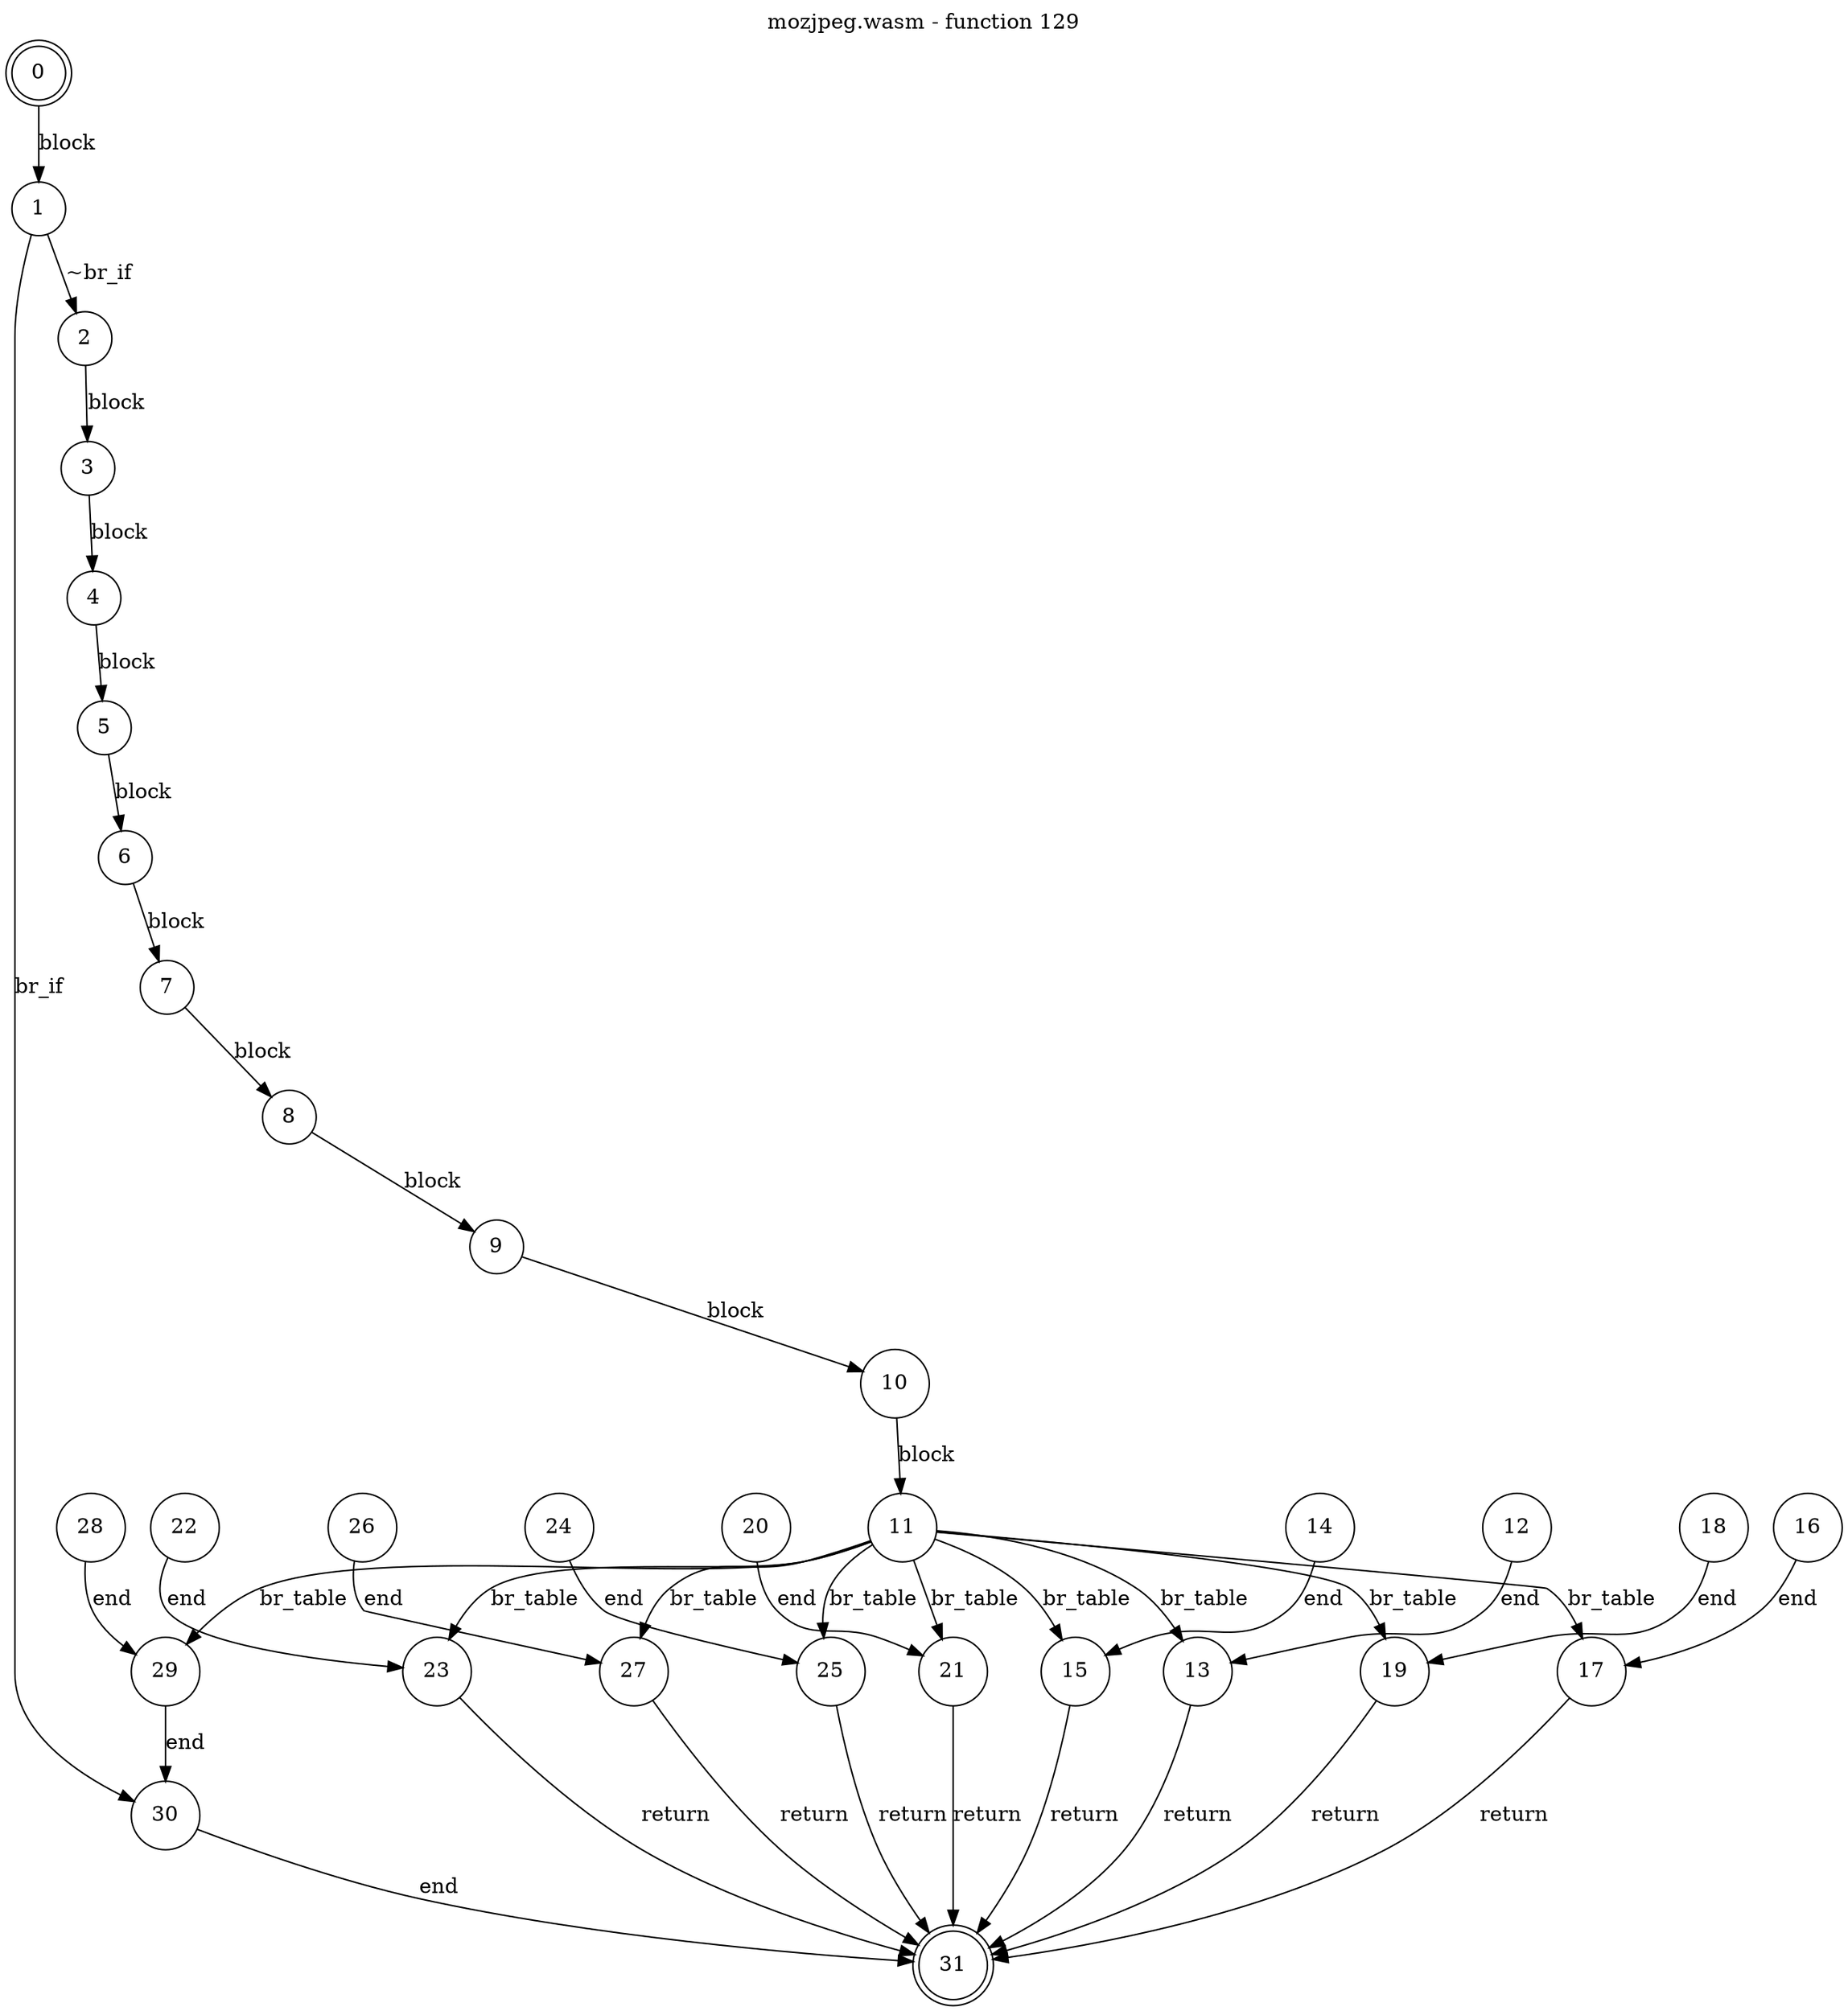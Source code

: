 digraph finite_state_machine {
    label = "mozjpeg.wasm - function 129"
    labelloc =  t
    labelfontsize = 16
    labelfontcolor = black
    labelfontname = "Helvetica"
    node [shape = doublecircle]; 0 31;
    node [shape = circle];
    0 -> 1[label = "block"];
    1 -> 2[label = "~br_if"];
    1 -> 30[label = "br_if"];
    2 -> 3[label = "block"];
    3 -> 4[label = "block"];
    4 -> 5[label = "block"];
    5 -> 6[label = "block"];
    6 -> 7[label = "block"];
    7 -> 8[label = "block"];
    8 -> 9[label = "block"];
    9 -> 10[label = "block"];
    10 -> 11[label = "block"];
    11 -> 29[label = "br_table"];
    11 -> 27[label = "br_table"];
    11 -> 25[label = "br_table"];
    11 -> 23[label = "br_table"];
    11 -> 21[label = "br_table"];
    11 -> 19[label = "br_table"];
    11 -> 17[label = "br_table"];
    11 -> 15[label = "br_table"];
    11 -> 13[label = "br_table"];
    12 -> 13[label = "end"];
    13 -> 31[label = "return"];
    14 -> 15[label = "end"];
    15 -> 31[label = "return"];
    16 -> 17[label = "end"];
    17 -> 31[label = "return"];
    18 -> 19[label = "end"];
    19 -> 31[label = "return"];
    20 -> 21[label = "end"];
    21 -> 31[label = "return"];
    22 -> 23[label = "end"];
    23 -> 31[label = "return"];
    24 -> 25[label = "end"];
    25 -> 31[label = "return"];
    26 -> 27[label = "end"];
    27 -> 31[label = "return"];
    28 -> 29[label = "end"];
    29 -> 30[label = "end"];
    30 -> 31[label = "end"];
}
